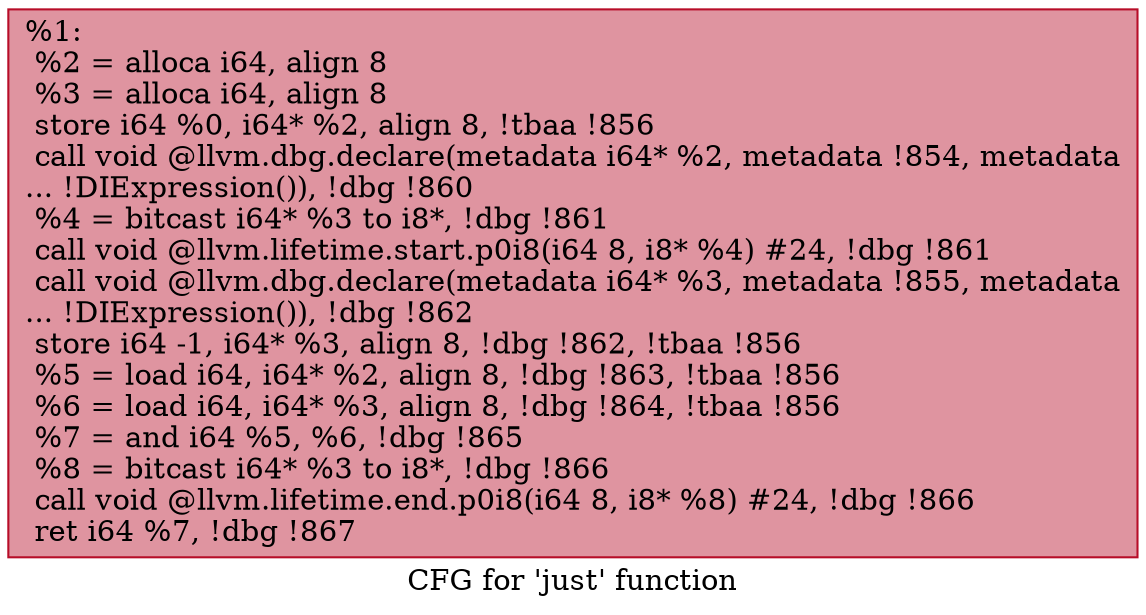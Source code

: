digraph "CFG for 'just' function" {
	label="CFG for 'just' function";

	Node0x250b920 [shape=record,color="#b70d28ff", style=filled, fillcolor="#b70d2870",label="{%1:\l  %2 = alloca i64, align 8\l  %3 = alloca i64, align 8\l  store i64 %0, i64* %2, align 8, !tbaa !856\l  call void @llvm.dbg.declare(metadata i64* %2, metadata !854, metadata\l... !DIExpression()), !dbg !860\l  %4 = bitcast i64* %3 to i8*, !dbg !861\l  call void @llvm.lifetime.start.p0i8(i64 8, i8* %4) #24, !dbg !861\l  call void @llvm.dbg.declare(metadata i64* %3, metadata !855, metadata\l... !DIExpression()), !dbg !862\l  store i64 -1, i64* %3, align 8, !dbg !862, !tbaa !856\l  %5 = load i64, i64* %2, align 8, !dbg !863, !tbaa !856\l  %6 = load i64, i64* %3, align 8, !dbg !864, !tbaa !856\l  %7 = and i64 %5, %6, !dbg !865\l  %8 = bitcast i64* %3 to i8*, !dbg !866\l  call void @llvm.lifetime.end.p0i8(i64 8, i8* %8) #24, !dbg !866\l  ret i64 %7, !dbg !867\l}"];
}
